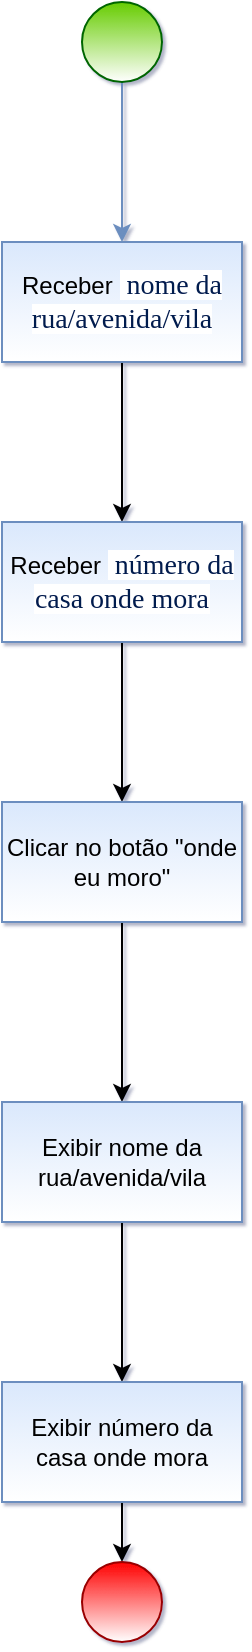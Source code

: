 <mxfile version="19.0.3" type="device"><diagram id="S_JBLFv8funrwg1vbXQi" name="Página-1"><mxGraphModel dx="723" dy="461" grid="1" gridSize="10" guides="1" tooltips="1" connect="1" arrows="1" fold="1" page="1" pageScale="1" pageWidth="827" pageHeight="1169" background="#ffffff" math="0" shadow="1"><root><mxCell id="0"/><mxCell id="1" parent="0"/><mxCell id="KM8T0h7ctWDhGqmzJ95d-3" style="edgeStyle=orthogonalEdgeStyle;rounded=0;orthogonalLoop=1;jettySize=auto;html=1;fillColor=#dae8fc;strokeColor=#6c8ebf;" edge="1" parent="1" source="KM8T0h7ctWDhGqmzJ95d-1" target="KM8T0h7ctWDhGqmzJ95d-2"><mxGeometry relative="1" as="geometry"><mxPoint x="380" y="160" as="targetPoint"/></mxGeometry></mxCell><mxCell id="KM8T0h7ctWDhGqmzJ95d-1" value="" style="ellipse;whiteSpace=wrap;html=1;aspect=fixed;fillColor=#66CC00;strokeColor=#006600;gradientColor=#ffffff;" vertex="1" parent="1"><mxGeometry x="360" y="40" width="40" height="40" as="geometry"/></mxCell><mxCell id="KM8T0h7ctWDhGqmzJ95d-5" value="" style="edgeStyle=orthogonalEdgeStyle;rounded=0;orthogonalLoop=1;jettySize=auto;html=1;" edge="1" parent="1" source="KM8T0h7ctWDhGqmzJ95d-2" target="KM8T0h7ctWDhGqmzJ95d-4"><mxGeometry relative="1" as="geometry"/></mxCell><mxCell id="KM8T0h7ctWDhGqmzJ95d-2" value="Receber&amp;nbsp;&lt;span style=&quot;color: rgb(3, 27, 78); font-family: &amp;quot;Exo 2&amp;quot;, Barlow; font-size: 14px; text-align: left; background-color: rgb(255, 255, 255);&quot;&gt;&amp;nbsp;nome da rua/avenida/vila&lt;/span&gt;" style="rounded=0;whiteSpace=wrap;html=1;fillColor=#dae8fc;strokeColor=#6c8ebf;gradientColor=#ffffff;" vertex="1" parent="1"><mxGeometry x="320" y="160" width="120" height="60" as="geometry"/></mxCell><mxCell id="KM8T0h7ctWDhGqmzJ95d-13" value="" style="edgeStyle=orthogonalEdgeStyle;rounded=0;orthogonalLoop=1;jettySize=auto;html=1;" edge="1" parent="1" source="KM8T0h7ctWDhGqmzJ95d-4" target="KM8T0h7ctWDhGqmzJ95d-12"><mxGeometry relative="1" as="geometry"/></mxCell><mxCell id="KM8T0h7ctWDhGqmzJ95d-4" value="Receber&amp;nbsp;&lt;span style=&quot;color: rgb(3, 27, 78); font-family: &amp;quot;Exo 2&amp;quot;, Barlow; font-size: 14px; text-align: left; background-color: rgb(255, 255, 255);&quot;&gt;&amp;nbsp;número da casa onde mora&lt;/span&gt;" style="whiteSpace=wrap;html=1;fillColor=#dae8fc;strokeColor=#6c8ebf;rounded=0;gradientColor=#ffffff;" vertex="1" parent="1"><mxGeometry x="320" y="300" width="120" height="60" as="geometry"/></mxCell><mxCell id="KM8T0h7ctWDhGqmzJ95d-19" style="edgeStyle=orthogonalEdgeStyle;rounded=0;orthogonalLoop=1;jettySize=auto;html=1;entryX=0.5;entryY=0;entryDx=0;entryDy=0;" edge="1" parent="1" source="KM8T0h7ctWDhGqmzJ95d-12" target="KM8T0h7ctWDhGqmzJ95d-15"><mxGeometry relative="1" as="geometry"/></mxCell><mxCell id="KM8T0h7ctWDhGqmzJ95d-12" value="Clicar no botão &quot;onde eu moro&quot;" style="whiteSpace=wrap;html=1;fillColor=#dae8fc;strokeColor=#6c8ebf;rounded=0;gradientColor=#ffffff;" vertex="1" parent="1"><mxGeometry x="320" y="440" width="120" height="60" as="geometry"/></mxCell><mxCell id="KM8T0h7ctWDhGqmzJ95d-14" value="" style="edgeStyle=orthogonalEdgeStyle;rounded=0;orthogonalLoop=1;jettySize=auto;html=1;" edge="1" parent="1" source="KM8T0h7ctWDhGqmzJ95d-15" target="KM8T0h7ctWDhGqmzJ95d-17"><mxGeometry relative="1" as="geometry"/></mxCell><mxCell id="KM8T0h7ctWDhGqmzJ95d-15" value="Exibir nome da rua/avenida/vila" style="whiteSpace=wrap;html=1;fillColor=#dae8fc;strokeColor=#6c8ebf;rounded=0;gradientColor=#ffffff;" vertex="1" parent="1"><mxGeometry x="320" y="590" width="120" height="60" as="geometry"/></mxCell><mxCell id="KM8T0h7ctWDhGqmzJ95d-16" style="edgeStyle=orthogonalEdgeStyle;rounded=0;orthogonalLoop=1;jettySize=auto;html=1;entryX=0.5;entryY=0;entryDx=0;entryDy=0;" edge="1" parent="1" source="KM8T0h7ctWDhGqmzJ95d-17" target="KM8T0h7ctWDhGqmzJ95d-18"><mxGeometry relative="1" as="geometry"/></mxCell><mxCell id="KM8T0h7ctWDhGqmzJ95d-17" value="Exibir número da casa onde mora" style="whiteSpace=wrap;html=1;fillColor=#dae8fc;strokeColor=#6c8ebf;rounded=0;gradientColor=#ffffff;" vertex="1" parent="1"><mxGeometry x="320" y="730" width="120" height="60" as="geometry"/></mxCell><mxCell id="KM8T0h7ctWDhGqmzJ95d-18" value="" style="ellipse;whiteSpace=wrap;html=1;aspect=fixed;strokeColor=#990000;fillColor=#FF0000;gradientColor=#ffffff;" vertex="1" parent="1"><mxGeometry x="360" y="820" width="40" height="40" as="geometry"/></mxCell></root></mxGraphModel></diagram></mxfile>